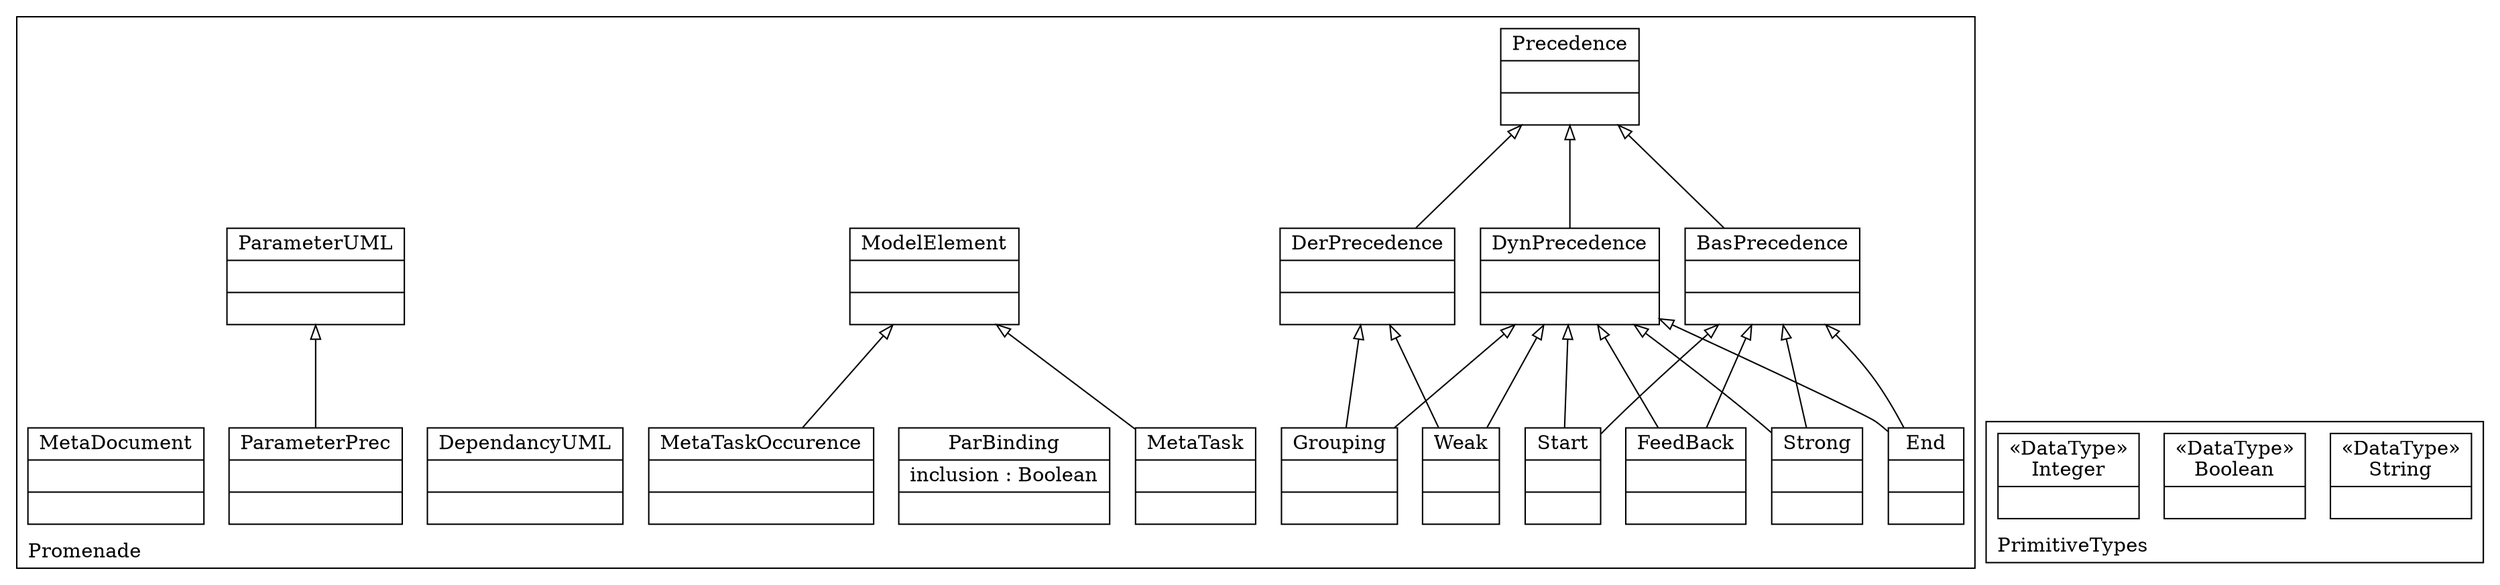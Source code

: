 digraph "KM3 Model in DOT" {
graph[rankdir=BT,labeljust=l,labelloc=t,nodeSep=0.75,compound=true];
 subgraph "cluster_Promenade"{
labelloc=t
color=black
label=Promenade
 node[shape=record];
Strong[label="{Strong| | }"]
 Strong->DynPrecedence[arrowhead=onormal,group=DynPrecedence,minlen=2,constraint=true,]
 Strong->BasPrecedence[arrowhead=onormal,group=BasPrecedence,minlen=2,constraint=true,]
;
 node[shape=record];
Start[label="{Start| | }"]
 Start->DynPrecedence[arrowhead=onormal,group=DynPrecedence,minlen=2,constraint=true,]
 Start->BasPrecedence[arrowhead=onormal,group=BasPrecedence,minlen=2,constraint=true,]
;
 node[shape=record];
End[label="{End| | }"]
 End->DynPrecedence[arrowhead=onormal,group=DynPrecedence,minlen=2,constraint=true,]
 End->BasPrecedence[arrowhead=onormal,group=BasPrecedence,minlen=2,constraint=true,]
;
 node[shape=record];
FeedBack[label="{FeedBack| | }"]
 FeedBack->DynPrecedence[arrowhead=onormal,group=DynPrecedence,minlen=2,constraint=true,]
 FeedBack->BasPrecedence[arrowhead=onormal,group=BasPrecedence,minlen=2,constraint=true,]
;
 node[shape=record];
Weak[label="{Weak| | }"]
 Weak->DynPrecedence[arrowhead=onormal,group=DynPrecedence,minlen=2,constraint=true,]
 Weak->DerPrecedence[arrowhead=onormal,group=DerPrecedence,minlen=2,constraint=true,]
;
 node[shape=record];
Grouping[label="{Grouping| | }"]
 Grouping->DynPrecedence[arrowhead=onormal,group=DynPrecedence,minlen=2,constraint=true,]
 Grouping->DerPrecedence[arrowhead=onormal,group=DerPrecedence,minlen=2,constraint=true,]
;
 node[shape=record];
Precedence[label="{Precedence| | }"]
;
 node[shape=record];
DynPrecedence[label="{DynPrecedence| | }"]
 DynPrecedence->Precedence[arrowhead=onormal,group=Precedence,minlen=2,constraint=true,]
;
 node[shape=record];
DerPrecedence[label="{DerPrecedence| | }"]
 DerPrecedence->Precedence[arrowhead=onormal,group=Precedence,minlen=2,constraint=true,]
;
 node[shape=record];
BasPrecedence[label="{BasPrecedence| | }"]
 BasPrecedence->Precedence[arrowhead=onormal,group=Precedence,minlen=2,constraint=true,]
;
 node[shape=record];
MetaTaskOccurence[label="{MetaTaskOccurence| | }"]
 MetaTaskOccurence->ModelElement[arrowhead=onormal,group=ModelElement,minlen=2,constraint=true,]
;
 node[shape=record];
ParBinding[label="{ParBinding|inclusion : Boolean| }"]
;
 node[shape=record];
ParameterPrec[label="{ParameterPrec| | }"]
 ParameterPrec->ParameterUML[arrowhead=onormal,group=ParameterUML,minlen=2,constraint=true,]
;
 node[shape=record];
ModelElement[label="{ModelElement| | }"]
;
 node[shape=record];
DependancyUML[label="{DependancyUML| | }"]
;
 node[shape=record];
MetaTask[label="{MetaTask| | }"]
 MetaTask->ModelElement[arrowhead=onormal,group=ModelElement,minlen=2,constraint=true,]
;
 node[shape=record];
ParameterUML[label="{ParameterUML| | }"]
;
 node[shape=record];
MetaDocument[label="{MetaDocument| | }"]
;

} subgraph "cluster_PrimitiveTypes"{
labelloc=t
color=black
label=PrimitiveTypes
 node[shape=record];
String[label="{&#171;DataType&#187;\nString|}"]
;
 node[shape=record];
Boolean[label="{&#171;DataType&#187;\nBoolean|}"]
;
 node[shape=record];
Integer[label="{&#171;DataType&#187;\nInteger|}"]
;

}
}